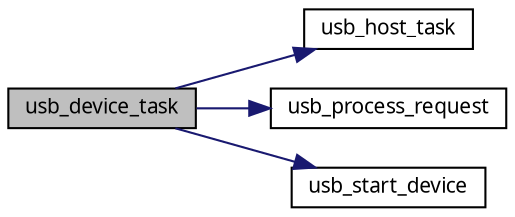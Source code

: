 digraph G
{
  edge [fontname="FreeSans.ttf",fontsize=10,labelfontname="FreeSans.ttf",labelfontsize=10];
  node [fontname="FreeSans.ttf",fontsize=10,shape=record];
  rankdir=LR;
  Node1 [label="usb_device_task",height=0.2,width=0.4,color="black", fillcolor="grey75", style="filled" fontcolor="black"];
  Node1 -> Node2 [color="midnightblue",fontsize=10,style="solid",fontname="FreeSans.ttf"];
  Node2 [label="usb_host_task",height=0.2,width=0.4,color="black", fillcolor="white", style="filled",URL="$a00098.html#g2cd5365dd0d1e0fdec0af7ad3d6578e1"];
  Node1 -> Node3 [color="midnightblue",fontsize=10,style="solid",fontname="FreeSans.ttf"];
  Node3 [label="usb_process_request",height=0.2,width=0.4,color="black", fillcolor="white", style="filled",URL="$a00096.html#g3a56939c3d898bcbbc8208297dccfe93"];
  Node1 -> Node4 [color="midnightblue",fontsize=10,style="solid",fontname="FreeSans.ttf"];
  Node4 [label="usb_start_device",height=0.2,width=0.4,color="black", fillcolor="white", style="filled",URL="$a00095.html#g3384a2b4d7c3cf2702b11ec8aaa39223"];
}
